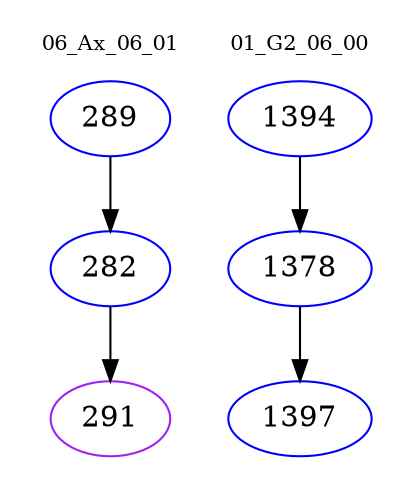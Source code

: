 digraph{
subgraph cluster_0 {
color = white
label = "06_Ax_06_01";
fontsize=10;
T0_289 [label="289", color="blue"]
T0_289 -> T0_282 [color="black"]
T0_282 [label="282", color="blue"]
T0_282 -> T0_291 [color="black"]
T0_291 [label="291", color="purple"]
}
subgraph cluster_1 {
color = white
label = "01_G2_06_00";
fontsize=10;
T1_1394 [label="1394", color="blue"]
T1_1394 -> T1_1378 [color="black"]
T1_1378 [label="1378", color="blue"]
T1_1378 -> T1_1397 [color="black"]
T1_1397 [label="1397", color="blue"]
}
}
